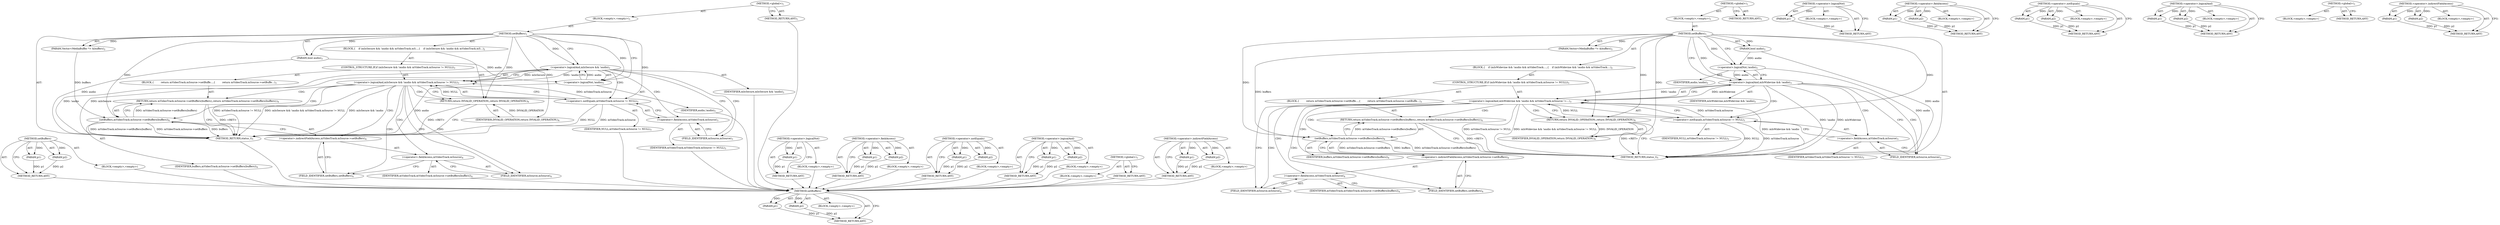 digraph "&lt;operator&gt;.indirectFieldAccess" {
vulnerable_74 [label=<(METHOD,setBuffers)>];
vulnerable_75 [label=<(PARAM,p1)>];
vulnerable_76 [label=<(PARAM,p2)>];
vulnerable_77 [label=<(BLOCK,&lt;empty&gt;,&lt;empty&gt;)>];
vulnerable_78 [label=<(METHOD_RETURN,ANY)>];
vulnerable_6 [label=<(METHOD,&lt;global&gt;)<SUB>1</SUB>>];
vulnerable_7 [label=<(BLOCK,&lt;empty&gt;,&lt;empty&gt;)<SUB>1</SUB>>];
vulnerable_8 [label=<(METHOD,setBuffers)<SUB>1</SUB>>];
vulnerable_9 [label=<(PARAM,bool audio)<SUB>2</SUB>>];
vulnerable_10 [label=<(PARAM,Vector&lt;MediaBuffer *&gt; &amp;buffers)<SUB>2</SUB>>];
vulnerable_11 [label=<(BLOCK,{
    if (mIsWidevine &amp;&amp; !audio &amp;&amp; mVideoTrack....,{
    if (mIsWidevine &amp;&amp; !audio &amp;&amp; mVideoTrack....)<SUB>2</SUB>>];
vulnerable_12 [label=<(CONTROL_STRUCTURE,IF,if (mIsWidevine &amp;&amp; !audio &amp;&amp; mVideoTrack.mSource != NULL))<SUB>3</SUB>>];
vulnerable_13 [label=<(&lt;operator&gt;.logicalAnd,mIsWidevine &amp;&amp; !audio &amp;&amp; mVideoTrack.mSource !=...)<SUB>3</SUB>>];
vulnerable_14 [label=<(&lt;operator&gt;.logicalAnd,mIsWidevine &amp;&amp; !audio)<SUB>3</SUB>>];
vulnerable_15 [label=<(IDENTIFIER,mIsWidevine,mIsWidevine &amp;&amp; !audio)<SUB>3</SUB>>];
vulnerable_16 [label=<(&lt;operator&gt;.logicalNot,!audio)<SUB>3</SUB>>];
vulnerable_17 [label=<(IDENTIFIER,audio,!audio)<SUB>3</SUB>>];
vulnerable_18 [label=<(&lt;operator&gt;.notEquals,mVideoTrack.mSource != NULL)<SUB>3</SUB>>];
vulnerable_19 [label=<(&lt;operator&gt;.fieldAccess,mVideoTrack.mSource)<SUB>3</SUB>>];
vulnerable_20 [label=<(IDENTIFIER,mVideoTrack,mVideoTrack.mSource != NULL)<SUB>3</SUB>>];
vulnerable_21 [label=<(FIELD_IDENTIFIER,mSource,mSource)<SUB>3</SUB>>];
vulnerable_22 [label=<(IDENTIFIER,NULL,mVideoTrack.mSource != NULL)<SUB>3</SUB>>];
vulnerable_23 [label=<(BLOCK,{
         return mVideoTrack.mSource-&gt;setBuffe...,{
         return mVideoTrack.mSource-&gt;setBuffe...)<SUB>3</SUB>>];
vulnerable_24 [label=<(RETURN,return mVideoTrack.mSource-&gt;setBuffers(buffers);,return mVideoTrack.mSource-&gt;setBuffers(buffers);)<SUB>4</SUB>>];
vulnerable_25 [label=<(setBuffers,mVideoTrack.mSource-&gt;setBuffers(buffers))<SUB>4</SUB>>];
vulnerable_26 [label=<(&lt;operator&gt;.indirectFieldAccess,mVideoTrack.mSource-&gt;setBuffers)<SUB>4</SUB>>];
vulnerable_27 [label=<(&lt;operator&gt;.fieldAccess,mVideoTrack.mSource)<SUB>4</SUB>>];
vulnerable_28 [label=<(IDENTIFIER,mVideoTrack,mVideoTrack.mSource-&gt;setBuffers(buffers))<SUB>4</SUB>>];
vulnerable_29 [label=<(FIELD_IDENTIFIER,mSource,mSource)<SUB>4</SUB>>];
vulnerable_30 [label=<(FIELD_IDENTIFIER,setBuffers,setBuffers)<SUB>4</SUB>>];
vulnerable_31 [label=<(IDENTIFIER,buffers,mVideoTrack.mSource-&gt;setBuffers(buffers))<SUB>4</SUB>>];
vulnerable_32 [label=<(RETURN,return INVALID_OPERATION;,return INVALID_OPERATION;)<SUB>6</SUB>>];
vulnerable_33 [label=<(IDENTIFIER,INVALID_OPERATION,return INVALID_OPERATION;)<SUB>6</SUB>>];
vulnerable_34 [label=<(METHOD_RETURN,status_t)<SUB>1</SUB>>];
vulnerable_36 [label=<(METHOD_RETURN,ANY)<SUB>1</SUB>>];
vulnerable_60 [label=<(METHOD,&lt;operator&gt;.logicalNot)>];
vulnerable_61 [label=<(PARAM,p1)>];
vulnerable_62 [label=<(BLOCK,&lt;empty&gt;,&lt;empty&gt;)>];
vulnerable_63 [label=<(METHOD_RETURN,ANY)>];
vulnerable_69 [label=<(METHOD,&lt;operator&gt;.fieldAccess)>];
vulnerable_70 [label=<(PARAM,p1)>];
vulnerable_71 [label=<(PARAM,p2)>];
vulnerable_72 [label=<(BLOCK,&lt;empty&gt;,&lt;empty&gt;)>];
vulnerable_73 [label=<(METHOD_RETURN,ANY)>];
vulnerable_64 [label=<(METHOD,&lt;operator&gt;.notEquals)>];
vulnerable_65 [label=<(PARAM,p1)>];
vulnerable_66 [label=<(PARAM,p2)>];
vulnerable_67 [label=<(BLOCK,&lt;empty&gt;,&lt;empty&gt;)>];
vulnerable_68 [label=<(METHOD_RETURN,ANY)>];
vulnerable_55 [label=<(METHOD,&lt;operator&gt;.logicalAnd)>];
vulnerable_56 [label=<(PARAM,p1)>];
vulnerable_57 [label=<(PARAM,p2)>];
vulnerable_58 [label=<(BLOCK,&lt;empty&gt;,&lt;empty&gt;)>];
vulnerable_59 [label=<(METHOD_RETURN,ANY)>];
vulnerable_49 [label=<(METHOD,&lt;global&gt;)<SUB>1</SUB>>];
vulnerable_50 [label=<(BLOCK,&lt;empty&gt;,&lt;empty&gt;)>];
vulnerable_51 [label=<(METHOD_RETURN,ANY)>];
vulnerable_79 [label=<(METHOD,&lt;operator&gt;.indirectFieldAccess)>];
vulnerable_80 [label=<(PARAM,p1)>];
vulnerable_81 [label=<(PARAM,p2)>];
vulnerable_82 [label=<(BLOCK,&lt;empty&gt;,&lt;empty&gt;)>];
vulnerable_83 [label=<(METHOD_RETURN,ANY)>];
fixed_74 [label=<(METHOD,setBuffers)>];
fixed_75 [label=<(PARAM,p1)>];
fixed_76 [label=<(PARAM,p2)>];
fixed_77 [label=<(BLOCK,&lt;empty&gt;,&lt;empty&gt;)>];
fixed_78 [label=<(METHOD_RETURN,ANY)>];
fixed_6 [label=<(METHOD,&lt;global&gt;)<SUB>1</SUB>>];
fixed_7 [label=<(BLOCK,&lt;empty&gt;,&lt;empty&gt;)<SUB>1</SUB>>];
fixed_8 [label=<(METHOD,setBuffers)<SUB>1</SUB>>];
fixed_9 [label=<(PARAM,bool audio)<SUB>2</SUB>>];
fixed_10 [label=<(PARAM,Vector&lt;MediaBuffer *&gt; &amp;buffers)<SUB>2</SUB>>];
fixed_11 [label=<(BLOCK,{
    if (mIsSecure &amp;&amp; !audio &amp;&amp; mVideoTrack.mS...,{
    if (mIsSecure &amp;&amp; !audio &amp;&amp; mVideoTrack.mS...)<SUB>2</SUB>>];
fixed_12 [label=<(CONTROL_STRUCTURE,IF,if (mIsSecure &amp;&amp; !audio &amp;&amp; mVideoTrack.mSource != NULL))<SUB>3</SUB>>];
fixed_13 [label=<(&lt;operator&gt;.logicalAnd,mIsSecure &amp;&amp; !audio &amp;&amp; mVideoTrack.mSource != NULL)<SUB>3</SUB>>];
fixed_14 [label=<(&lt;operator&gt;.logicalAnd,mIsSecure &amp;&amp; !audio)<SUB>3</SUB>>];
fixed_15 [label=<(IDENTIFIER,mIsSecure,mIsSecure &amp;&amp; !audio)<SUB>3</SUB>>];
fixed_16 [label=<(&lt;operator&gt;.logicalNot,!audio)<SUB>3</SUB>>];
fixed_17 [label=<(IDENTIFIER,audio,!audio)<SUB>3</SUB>>];
fixed_18 [label=<(&lt;operator&gt;.notEquals,mVideoTrack.mSource != NULL)<SUB>3</SUB>>];
fixed_19 [label=<(&lt;operator&gt;.fieldAccess,mVideoTrack.mSource)<SUB>3</SUB>>];
fixed_20 [label=<(IDENTIFIER,mVideoTrack,mVideoTrack.mSource != NULL)<SUB>3</SUB>>];
fixed_21 [label=<(FIELD_IDENTIFIER,mSource,mSource)<SUB>3</SUB>>];
fixed_22 [label=<(IDENTIFIER,NULL,mVideoTrack.mSource != NULL)<SUB>3</SUB>>];
fixed_23 [label=<(BLOCK,{
         return mVideoTrack.mSource-&gt;setBuffe...,{
         return mVideoTrack.mSource-&gt;setBuffe...)<SUB>3</SUB>>];
fixed_24 [label=<(RETURN,return mVideoTrack.mSource-&gt;setBuffers(buffers);,return mVideoTrack.mSource-&gt;setBuffers(buffers);)<SUB>4</SUB>>];
fixed_25 [label=<(setBuffers,mVideoTrack.mSource-&gt;setBuffers(buffers))<SUB>4</SUB>>];
fixed_26 [label=<(&lt;operator&gt;.indirectFieldAccess,mVideoTrack.mSource-&gt;setBuffers)<SUB>4</SUB>>];
fixed_27 [label=<(&lt;operator&gt;.fieldAccess,mVideoTrack.mSource)<SUB>4</SUB>>];
fixed_28 [label=<(IDENTIFIER,mVideoTrack,mVideoTrack.mSource-&gt;setBuffers(buffers))<SUB>4</SUB>>];
fixed_29 [label=<(FIELD_IDENTIFIER,mSource,mSource)<SUB>4</SUB>>];
fixed_30 [label=<(FIELD_IDENTIFIER,setBuffers,setBuffers)<SUB>4</SUB>>];
fixed_31 [label=<(IDENTIFIER,buffers,mVideoTrack.mSource-&gt;setBuffers(buffers))<SUB>4</SUB>>];
fixed_32 [label=<(RETURN,return INVALID_OPERATION;,return INVALID_OPERATION;)<SUB>6</SUB>>];
fixed_33 [label=<(IDENTIFIER,INVALID_OPERATION,return INVALID_OPERATION;)<SUB>6</SUB>>];
fixed_34 [label=<(METHOD_RETURN,status_t)<SUB>1</SUB>>];
fixed_36 [label=<(METHOD_RETURN,ANY)<SUB>1</SUB>>];
fixed_60 [label=<(METHOD,&lt;operator&gt;.logicalNot)>];
fixed_61 [label=<(PARAM,p1)>];
fixed_62 [label=<(BLOCK,&lt;empty&gt;,&lt;empty&gt;)>];
fixed_63 [label=<(METHOD_RETURN,ANY)>];
fixed_69 [label=<(METHOD,&lt;operator&gt;.fieldAccess)>];
fixed_70 [label=<(PARAM,p1)>];
fixed_71 [label=<(PARAM,p2)>];
fixed_72 [label=<(BLOCK,&lt;empty&gt;,&lt;empty&gt;)>];
fixed_73 [label=<(METHOD_RETURN,ANY)>];
fixed_64 [label=<(METHOD,&lt;operator&gt;.notEquals)>];
fixed_65 [label=<(PARAM,p1)>];
fixed_66 [label=<(PARAM,p2)>];
fixed_67 [label=<(BLOCK,&lt;empty&gt;,&lt;empty&gt;)>];
fixed_68 [label=<(METHOD_RETURN,ANY)>];
fixed_55 [label=<(METHOD,&lt;operator&gt;.logicalAnd)>];
fixed_56 [label=<(PARAM,p1)>];
fixed_57 [label=<(PARAM,p2)>];
fixed_58 [label=<(BLOCK,&lt;empty&gt;,&lt;empty&gt;)>];
fixed_59 [label=<(METHOD_RETURN,ANY)>];
fixed_49 [label=<(METHOD,&lt;global&gt;)<SUB>1</SUB>>];
fixed_50 [label=<(BLOCK,&lt;empty&gt;,&lt;empty&gt;)>];
fixed_51 [label=<(METHOD_RETURN,ANY)>];
fixed_79 [label=<(METHOD,&lt;operator&gt;.indirectFieldAccess)>];
fixed_80 [label=<(PARAM,p1)>];
fixed_81 [label=<(PARAM,p2)>];
fixed_82 [label=<(BLOCK,&lt;empty&gt;,&lt;empty&gt;)>];
fixed_83 [label=<(METHOD_RETURN,ANY)>];
vulnerable_74 -> vulnerable_75  [key=0, label="AST: "];
vulnerable_74 -> vulnerable_75  [key=1, label="DDG: "];
vulnerable_74 -> vulnerable_77  [key=0, label="AST: "];
vulnerable_74 -> vulnerable_76  [key=0, label="AST: "];
vulnerable_74 -> vulnerable_76  [key=1, label="DDG: "];
vulnerable_74 -> vulnerable_78  [key=0, label="AST: "];
vulnerable_74 -> vulnerable_78  [key=1, label="CFG: "];
vulnerable_75 -> vulnerable_78  [key=0, label="DDG: p1"];
vulnerable_76 -> vulnerable_78  [key=0, label="DDG: p2"];
vulnerable_6 -> vulnerable_7  [key=0, label="AST: "];
vulnerable_6 -> vulnerable_36  [key=0, label="AST: "];
vulnerable_6 -> vulnerable_36  [key=1, label="CFG: "];
vulnerable_7 -> vulnerable_8  [key=0, label="AST: "];
vulnerable_8 -> vulnerable_9  [key=0, label="AST: "];
vulnerable_8 -> vulnerable_9  [key=1, label="DDG: "];
vulnerable_8 -> vulnerable_10  [key=0, label="AST: "];
vulnerable_8 -> vulnerable_10  [key=1, label="DDG: "];
vulnerable_8 -> vulnerable_11  [key=0, label="AST: "];
vulnerable_8 -> vulnerable_34  [key=0, label="AST: "];
vulnerable_8 -> vulnerable_14  [key=0, label="CFG: "];
vulnerable_8 -> vulnerable_14  [key=1, label="DDG: "];
vulnerable_8 -> vulnerable_16  [key=0, label="CFG: "];
vulnerable_8 -> vulnerable_16  [key=1, label="DDG: "];
vulnerable_8 -> vulnerable_32  [key=0, label="DDG: "];
vulnerable_8 -> vulnerable_33  [key=0, label="DDG: "];
vulnerable_8 -> vulnerable_18  [key=0, label="DDG: "];
vulnerable_8 -> vulnerable_25  [key=0, label="DDG: "];
vulnerable_9 -> vulnerable_34  [key=0, label="DDG: audio"];
vulnerable_9 -> vulnerable_16  [key=0, label="DDG: audio"];
vulnerable_10 -> vulnerable_25  [key=0, label="DDG: buffers"];
vulnerable_11 -> vulnerable_12  [key=0, label="AST: "];
vulnerable_11 -> vulnerable_32  [key=0, label="AST: "];
vulnerable_12 -> vulnerable_13  [key=0, label="AST: "];
vulnerable_12 -> vulnerable_23  [key=0, label="AST: "];
vulnerable_13 -> vulnerable_14  [key=0, label="AST: "];
vulnerable_13 -> vulnerable_18  [key=0, label="AST: "];
vulnerable_13 -> vulnerable_29  [key=0, label="CFG: "];
vulnerable_13 -> vulnerable_29  [key=1, label="CDG: "];
vulnerable_13 -> vulnerable_32  [key=0, label="CFG: "];
vulnerable_13 -> vulnerable_32  [key=1, label="CDG: "];
vulnerable_13 -> vulnerable_34  [key=0, label="DDG: mIsWidevine &amp;&amp; !audio"];
vulnerable_13 -> vulnerable_34  [key=1, label="DDG: mVideoTrack.mSource != NULL"];
vulnerable_13 -> vulnerable_34  [key=2, label="DDG: mIsWidevine &amp;&amp; !audio &amp;&amp; mVideoTrack.mSource != NULL"];
vulnerable_13 -> vulnerable_24  [key=0, label="CDG: "];
vulnerable_13 -> vulnerable_30  [key=0, label="CDG: "];
vulnerable_13 -> vulnerable_26  [key=0, label="CDG: "];
vulnerable_13 -> vulnerable_25  [key=0, label="CDG: "];
vulnerable_13 -> vulnerable_27  [key=0, label="CDG: "];
vulnerable_14 -> vulnerable_15  [key=0, label="AST: "];
vulnerable_14 -> vulnerable_16  [key=0, label="AST: "];
vulnerable_14 -> vulnerable_13  [key=0, label="CFG: "];
vulnerable_14 -> vulnerable_13  [key=1, label="DDG: mIsWidevine"];
vulnerable_14 -> vulnerable_13  [key=2, label="DDG: !audio"];
vulnerable_14 -> vulnerable_21  [key=0, label="CFG: "];
vulnerable_14 -> vulnerable_21  [key=1, label="CDG: "];
vulnerable_14 -> vulnerable_34  [key=0, label="DDG: !audio"];
vulnerable_14 -> vulnerable_34  [key=1, label="DDG: mIsWidevine"];
vulnerable_14 -> vulnerable_18  [key=0, label="CDG: "];
vulnerable_14 -> vulnerable_19  [key=0, label="CDG: "];
vulnerable_16 -> vulnerable_17  [key=0, label="AST: "];
vulnerable_16 -> vulnerable_14  [key=0, label="CFG: "];
vulnerable_16 -> vulnerable_14  [key=1, label="DDG: audio"];
vulnerable_16 -> vulnerable_34  [key=0, label="DDG: audio"];
vulnerable_18 -> vulnerable_19  [key=0, label="AST: "];
vulnerable_18 -> vulnerable_22  [key=0, label="AST: "];
vulnerable_18 -> vulnerable_13  [key=0, label="CFG: "];
vulnerable_18 -> vulnerable_13  [key=1, label="DDG: mVideoTrack.mSource"];
vulnerable_18 -> vulnerable_13  [key=2, label="DDG: NULL"];
vulnerable_18 -> vulnerable_34  [key=0, label="DDG: mVideoTrack.mSource"];
vulnerable_18 -> vulnerable_34  [key=1, label="DDG: NULL"];
vulnerable_19 -> vulnerable_20  [key=0, label="AST: "];
vulnerable_19 -> vulnerable_21  [key=0, label="AST: "];
vulnerable_19 -> vulnerable_18  [key=0, label="CFG: "];
vulnerable_21 -> vulnerable_19  [key=0, label="CFG: "];
vulnerable_23 -> vulnerable_24  [key=0, label="AST: "];
vulnerable_24 -> vulnerable_25  [key=0, label="AST: "];
vulnerable_24 -> vulnerable_34  [key=0, label="CFG: "];
vulnerable_24 -> vulnerable_34  [key=1, label="DDG: &lt;RET&gt;"];
vulnerable_25 -> vulnerable_26  [key=0, label="AST: "];
vulnerable_25 -> vulnerable_31  [key=0, label="AST: "];
vulnerable_25 -> vulnerable_24  [key=0, label="CFG: "];
vulnerable_25 -> vulnerable_24  [key=1, label="DDG: mVideoTrack.mSource-&gt;setBuffers(buffers)"];
vulnerable_25 -> vulnerable_34  [key=0, label="DDG: mVideoTrack.mSource-&gt;setBuffers"];
vulnerable_25 -> vulnerable_34  [key=1, label="DDG: buffers"];
vulnerable_25 -> vulnerable_34  [key=2, label="DDG: mVideoTrack.mSource-&gt;setBuffers(buffers)"];
vulnerable_26 -> vulnerable_27  [key=0, label="AST: "];
vulnerable_26 -> vulnerable_30  [key=0, label="AST: "];
vulnerable_26 -> vulnerable_25  [key=0, label="CFG: "];
vulnerable_27 -> vulnerable_28  [key=0, label="AST: "];
vulnerable_27 -> vulnerable_29  [key=0, label="AST: "];
vulnerable_27 -> vulnerable_30  [key=0, label="CFG: "];
vulnerable_29 -> vulnerable_27  [key=0, label="CFG: "];
vulnerable_30 -> vulnerable_26  [key=0, label="CFG: "];
vulnerable_32 -> vulnerable_33  [key=0, label="AST: "];
vulnerable_32 -> vulnerable_34  [key=0, label="CFG: "];
vulnerable_32 -> vulnerable_34  [key=1, label="DDG: &lt;RET&gt;"];
vulnerable_33 -> vulnerable_32  [key=0, label="DDG: INVALID_OPERATION"];
vulnerable_60 -> vulnerable_61  [key=0, label="AST: "];
vulnerable_60 -> vulnerable_61  [key=1, label="DDG: "];
vulnerable_60 -> vulnerable_62  [key=0, label="AST: "];
vulnerable_60 -> vulnerable_63  [key=0, label="AST: "];
vulnerable_60 -> vulnerable_63  [key=1, label="CFG: "];
vulnerable_61 -> vulnerable_63  [key=0, label="DDG: p1"];
vulnerable_69 -> vulnerable_70  [key=0, label="AST: "];
vulnerable_69 -> vulnerable_70  [key=1, label="DDG: "];
vulnerable_69 -> vulnerable_72  [key=0, label="AST: "];
vulnerable_69 -> vulnerable_71  [key=0, label="AST: "];
vulnerable_69 -> vulnerable_71  [key=1, label="DDG: "];
vulnerable_69 -> vulnerable_73  [key=0, label="AST: "];
vulnerable_69 -> vulnerable_73  [key=1, label="CFG: "];
vulnerable_70 -> vulnerable_73  [key=0, label="DDG: p1"];
vulnerable_71 -> vulnerable_73  [key=0, label="DDG: p2"];
vulnerable_64 -> vulnerable_65  [key=0, label="AST: "];
vulnerable_64 -> vulnerable_65  [key=1, label="DDG: "];
vulnerable_64 -> vulnerable_67  [key=0, label="AST: "];
vulnerable_64 -> vulnerable_66  [key=0, label="AST: "];
vulnerable_64 -> vulnerable_66  [key=1, label="DDG: "];
vulnerable_64 -> vulnerable_68  [key=0, label="AST: "];
vulnerable_64 -> vulnerable_68  [key=1, label="CFG: "];
vulnerable_65 -> vulnerable_68  [key=0, label="DDG: p1"];
vulnerable_66 -> vulnerable_68  [key=0, label="DDG: p2"];
vulnerable_55 -> vulnerable_56  [key=0, label="AST: "];
vulnerable_55 -> vulnerable_56  [key=1, label="DDG: "];
vulnerable_55 -> vulnerable_58  [key=0, label="AST: "];
vulnerable_55 -> vulnerable_57  [key=0, label="AST: "];
vulnerable_55 -> vulnerable_57  [key=1, label="DDG: "];
vulnerable_55 -> vulnerable_59  [key=0, label="AST: "];
vulnerable_55 -> vulnerable_59  [key=1, label="CFG: "];
vulnerable_56 -> vulnerable_59  [key=0, label="DDG: p1"];
vulnerable_57 -> vulnerable_59  [key=0, label="DDG: p2"];
vulnerable_49 -> vulnerable_50  [key=0, label="AST: "];
vulnerable_49 -> vulnerable_51  [key=0, label="AST: "];
vulnerable_49 -> vulnerable_51  [key=1, label="CFG: "];
vulnerable_79 -> vulnerable_80  [key=0, label="AST: "];
vulnerable_79 -> vulnerable_80  [key=1, label="DDG: "];
vulnerable_79 -> vulnerable_82  [key=0, label="AST: "];
vulnerable_79 -> vulnerable_81  [key=0, label="AST: "];
vulnerable_79 -> vulnerable_81  [key=1, label="DDG: "];
vulnerable_79 -> vulnerable_83  [key=0, label="AST: "];
vulnerable_79 -> vulnerable_83  [key=1, label="CFG: "];
vulnerable_80 -> vulnerable_83  [key=0, label="DDG: p1"];
vulnerable_81 -> vulnerable_83  [key=0, label="DDG: p2"];
fixed_74 -> fixed_75  [key=0, label="AST: "];
fixed_74 -> fixed_75  [key=1, label="DDG: "];
fixed_74 -> fixed_77  [key=0, label="AST: "];
fixed_74 -> fixed_76  [key=0, label="AST: "];
fixed_74 -> fixed_76  [key=1, label="DDG: "];
fixed_74 -> fixed_78  [key=0, label="AST: "];
fixed_74 -> fixed_78  [key=1, label="CFG: "];
fixed_75 -> fixed_78  [key=0, label="DDG: p1"];
fixed_76 -> fixed_78  [key=0, label="DDG: p2"];
fixed_77 -> vulnerable_74  [key=0];
fixed_78 -> vulnerable_74  [key=0];
fixed_6 -> fixed_7  [key=0, label="AST: "];
fixed_6 -> fixed_36  [key=0, label="AST: "];
fixed_6 -> fixed_36  [key=1, label="CFG: "];
fixed_7 -> fixed_8  [key=0, label="AST: "];
fixed_8 -> fixed_9  [key=0, label="AST: "];
fixed_8 -> fixed_9  [key=1, label="DDG: "];
fixed_8 -> fixed_10  [key=0, label="AST: "];
fixed_8 -> fixed_10  [key=1, label="DDG: "];
fixed_8 -> fixed_11  [key=0, label="AST: "];
fixed_8 -> fixed_34  [key=0, label="AST: "];
fixed_8 -> fixed_14  [key=0, label="CFG: "];
fixed_8 -> fixed_14  [key=1, label="DDG: "];
fixed_8 -> fixed_16  [key=0, label="CFG: "];
fixed_8 -> fixed_16  [key=1, label="DDG: "];
fixed_8 -> fixed_32  [key=0, label="DDG: "];
fixed_8 -> fixed_33  [key=0, label="DDG: "];
fixed_8 -> fixed_18  [key=0, label="DDG: "];
fixed_8 -> fixed_25  [key=0, label="DDG: "];
fixed_9 -> fixed_34  [key=0, label="DDG: audio"];
fixed_9 -> fixed_16  [key=0, label="DDG: audio"];
fixed_10 -> fixed_25  [key=0, label="DDG: buffers"];
fixed_11 -> fixed_12  [key=0, label="AST: "];
fixed_11 -> fixed_32  [key=0, label="AST: "];
fixed_12 -> fixed_13  [key=0, label="AST: "];
fixed_12 -> fixed_23  [key=0, label="AST: "];
fixed_13 -> fixed_14  [key=0, label="AST: "];
fixed_13 -> fixed_18  [key=0, label="AST: "];
fixed_13 -> fixed_29  [key=0, label="CFG: "];
fixed_13 -> fixed_29  [key=1, label="CDG: "];
fixed_13 -> fixed_32  [key=0, label="CFG: "];
fixed_13 -> fixed_32  [key=1, label="CDG: "];
fixed_13 -> fixed_34  [key=0, label="DDG: mIsSecure &amp;&amp; !audio"];
fixed_13 -> fixed_34  [key=1, label="DDG: mVideoTrack.mSource != NULL"];
fixed_13 -> fixed_34  [key=2, label="DDG: mIsSecure &amp;&amp; !audio &amp;&amp; mVideoTrack.mSource != NULL"];
fixed_13 -> fixed_24  [key=0, label="CDG: "];
fixed_13 -> fixed_30  [key=0, label="CDG: "];
fixed_13 -> fixed_26  [key=0, label="CDG: "];
fixed_13 -> fixed_25  [key=0, label="CDG: "];
fixed_13 -> fixed_27  [key=0, label="CDG: "];
fixed_14 -> fixed_15  [key=0, label="AST: "];
fixed_14 -> fixed_16  [key=0, label="AST: "];
fixed_14 -> fixed_13  [key=0, label="CFG: "];
fixed_14 -> fixed_13  [key=1, label="DDG: mIsSecure"];
fixed_14 -> fixed_13  [key=2, label="DDG: !audio"];
fixed_14 -> fixed_21  [key=0, label="CFG: "];
fixed_14 -> fixed_21  [key=1, label="CDG: "];
fixed_14 -> fixed_34  [key=0, label="DDG: !audio"];
fixed_14 -> fixed_34  [key=1, label="DDG: mIsSecure"];
fixed_14 -> fixed_18  [key=0, label="CDG: "];
fixed_14 -> fixed_19  [key=0, label="CDG: "];
fixed_15 -> vulnerable_74  [key=0];
fixed_16 -> fixed_17  [key=0, label="AST: "];
fixed_16 -> fixed_14  [key=0, label="CFG: "];
fixed_16 -> fixed_14  [key=1, label="DDG: audio"];
fixed_16 -> fixed_34  [key=0, label="DDG: audio"];
fixed_17 -> vulnerable_74  [key=0];
fixed_18 -> fixed_19  [key=0, label="AST: "];
fixed_18 -> fixed_22  [key=0, label="AST: "];
fixed_18 -> fixed_13  [key=0, label="CFG: "];
fixed_18 -> fixed_13  [key=1, label="DDG: mVideoTrack.mSource"];
fixed_18 -> fixed_13  [key=2, label="DDG: NULL"];
fixed_18 -> fixed_34  [key=0, label="DDG: mVideoTrack.mSource"];
fixed_18 -> fixed_34  [key=1, label="DDG: NULL"];
fixed_19 -> fixed_20  [key=0, label="AST: "];
fixed_19 -> fixed_21  [key=0, label="AST: "];
fixed_19 -> fixed_18  [key=0, label="CFG: "];
fixed_20 -> vulnerable_74  [key=0];
fixed_21 -> fixed_19  [key=0, label="CFG: "];
fixed_22 -> vulnerable_74  [key=0];
fixed_23 -> fixed_24  [key=0, label="AST: "];
fixed_24 -> fixed_25  [key=0, label="AST: "];
fixed_24 -> fixed_34  [key=0, label="CFG: "];
fixed_24 -> fixed_34  [key=1, label="DDG: &lt;RET&gt;"];
fixed_25 -> fixed_26  [key=0, label="AST: "];
fixed_25 -> fixed_31  [key=0, label="AST: "];
fixed_25 -> fixed_24  [key=0, label="CFG: "];
fixed_25 -> fixed_24  [key=1, label="DDG: mVideoTrack.mSource-&gt;setBuffers(buffers)"];
fixed_25 -> fixed_34  [key=0, label="DDG: mVideoTrack.mSource-&gt;setBuffers"];
fixed_25 -> fixed_34  [key=1, label="DDG: buffers"];
fixed_25 -> fixed_34  [key=2, label="DDG: mVideoTrack.mSource-&gt;setBuffers(buffers)"];
fixed_26 -> fixed_27  [key=0, label="AST: "];
fixed_26 -> fixed_30  [key=0, label="AST: "];
fixed_26 -> fixed_25  [key=0, label="CFG: "];
fixed_27 -> fixed_28  [key=0, label="AST: "];
fixed_27 -> fixed_29  [key=0, label="AST: "];
fixed_27 -> fixed_30  [key=0, label="CFG: "];
fixed_28 -> vulnerable_74  [key=0];
fixed_29 -> fixed_27  [key=0, label="CFG: "];
fixed_30 -> fixed_26  [key=0, label="CFG: "];
fixed_31 -> vulnerable_74  [key=0];
fixed_32 -> fixed_33  [key=0, label="AST: "];
fixed_32 -> fixed_34  [key=0, label="CFG: "];
fixed_32 -> fixed_34  [key=1, label="DDG: &lt;RET&gt;"];
fixed_33 -> fixed_32  [key=0, label="DDG: INVALID_OPERATION"];
fixed_34 -> vulnerable_74  [key=0];
fixed_36 -> vulnerable_74  [key=0];
fixed_60 -> fixed_61  [key=0, label="AST: "];
fixed_60 -> fixed_61  [key=1, label="DDG: "];
fixed_60 -> fixed_62  [key=0, label="AST: "];
fixed_60 -> fixed_63  [key=0, label="AST: "];
fixed_60 -> fixed_63  [key=1, label="CFG: "];
fixed_61 -> fixed_63  [key=0, label="DDG: p1"];
fixed_62 -> vulnerable_74  [key=0];
fixed_63 -> vulnerable_74  [key=0];
fixed_69 -> fixed_70  [key=0, label="AST: "];
fixed_69 -> fixed_70  [key=1, label="DDG: "];
fixed_69 -> fixed_72  [key=0, label="AST: "];
fixed_69 -> fixed_71  [key=0, label="AST: "];
fixed_69 -> fixed_71  [key=1, label="DDG: "];
fixed_69 -> fixed_73  [key=0, label="AST: "];
fixed_69 -> fixed_73  [key=1, label="CFG: "];
fixed_70 -> fixed_73  [key=0, label="DDG: p1"];
fixed_71 -> fixed_73  [key=0, label="DDG: p2"];
fixed_72 -> vulnerable_74  [key=0];
fixed_73 -> vulnerable_74  [key=0];
fixed_64 -> fixed_65  [key=0, label="AST: "];
fixed_64 -> fixed_65  [key=1, label="DDG: "];
fixed_64 -> fixed_67  [key=0, label="AST: "];
fixed_64 -> fixed_66  [key=0, label="AST: "];
fixed_64 -> fixed_66  [key=1, label="DDG: "];
fixed_64 -> fixed_68  [key=0, label="AST: "];
fixed_64 -> fixed_68  [key=1, label="CFG: "];
fixed_65 -> fixed_68  [key=0, label="DDG: p1"];
fixed_66 -> fixed_68  [key=0, label="DDG: p2"];
fixed_67 -> vulnerable_74  [key=0];
fixed_68 -> vulnerable_74  [key=0];
fixed_55 -> fixed_56  [key=0, label="AST: "];
fixed_55 -> fixed_56  [key=1, label="DDG: "];
fixed_55 -> fixed_58  [key=0, label="AST: "];
fixed_55 -> fixed_57  [key=0, label="AST: "];
fixed_55 -> fixed_57  [key=1, label="DDG: "];
fixed_55 -> fixed_59  [key=0, label="AST: "];
fixed_55 -> fixed_59  [key=1, label="CFG: "];
fixed_56 -> fixed_59  [key=0, label="DDG: p1"];
fixed_57 -> fixed_59  [key=0, label="DDG: p2"];
fixed_58 -> vulnerable_74  [key=0];
fixed_59 -> vulnerable_74  [key=0];
fixed_49 -> fixed_50  [key=0, label="AST: "];
fixed_49 -> fixed_51  [key=0, label="AST: "];
fixed_49 -> fixed_51  [key=1, label="CFG: "];
fixed_50 -> vulnerable_74  [key=0];
fixed_51 -> vulnerable_74  [key=0];
fixed_79 -> fixed_80  [key=0, label="AST: "];
fixed_79 -> fixed_80  [key=1, label="DDG: "];
fixed_79 -> fixed_82  [key=0, label="AST: "];
fixed_79 -> fixed_81  [key=0, label="AST: "];
fixed_79 -> fixed_81  [key=1, label="DDG: "];
fixed_79 -> fixed_83  [key=0, label="AST: "];
fixed_79 -> fixed_83  [key=1, label="CFG: "];
fixed_80 -> fixed_83  [key=0, label="DDG: p1"];
fixed_81 -> fixed_83  [key=0, label="DDG: p2"];
fixed_82 -> vulnerable_74  [key=0];
fixed_83 -> vulnerable_74  [key=0];
}
